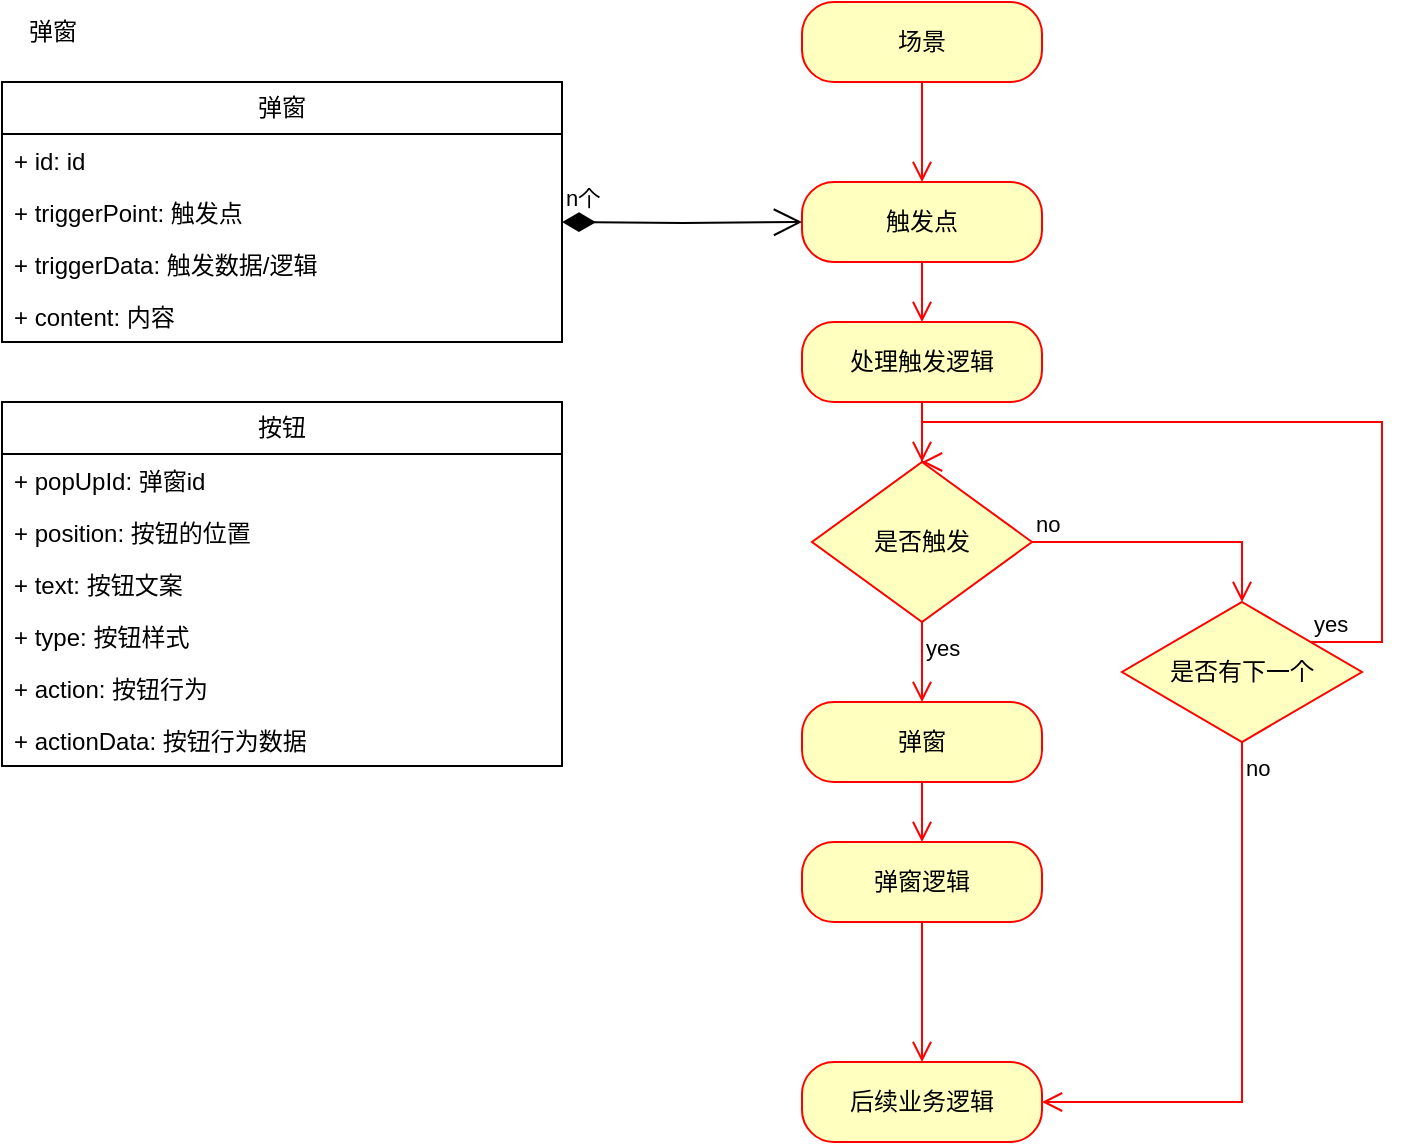 <mxfile version="24.2.0" type="github">
  <diagram name="第 1 页" id="ITBonRnJhhI3vwLbV8ea">
    <mxGraphModel dx="1242" dy="819" grid="1" gridSize="10" guides="1" tooltips="1" connect="1" arrows="1" fold="1" page="1" pageScale="1" pageWidth="827" pageHeight="1169" math="0" shadow="0">
      <root>
        <mxCell id="0" />
        <mxCell id="1" parent="0" />
        <mxCell id="EVw4QY1tLbVsebxI6Lg9-1" value="弹窗" style="swimlane;fontStyle=0;childLayout=stackLayout;horizontal=1;startSize=26;fillColor=none;horizontalStack=0;resizeParent=1;resizeParentMax=0;resizeLast=0;collapsible=1;marginBottom=0;whiteSpace=wrap;html=1;" vertex="1" parent="1">
          <mxGeometry x="40" y="80" width="280" height="130" as="geometry" />
        </mxCell>
        <mxCell id="EVw4QY1tLbVsebxI6Lg9-2" value="+ id: id" style="text;strokeColor=none;fillColor=none;align=left;verticalAlign=top;spacingLeft=4;spacingRight=4;overflow=hidden;rotatable=0;points=[[0,0.5],[1,0.5]];portConstraint=eastwest;whiteSpace=wrap;html=1;" vertex="1" parent="EVw4QY1tLbVsebxI6Lg9-1">
          <mxGeometry y="26" width="280" height="26" as="geometry" />
        </mxCell>
        <mxCell id="EVw4QY1tLbVsebxI6Lg9-3" value="+ triggerPoint: 触发点" style="text;strokeColor=none;fillColor=none;align=left;verticalAlign=top;spacingLeft=4;spacingRight=4;overflow=hidden;rotatable=0;points=[[0,0.5],[1,0.5]];portConstraint=eastwest;whiteSpace=wrap;html=1;" vertex="1" parent="EVw4QY1tLbVsebxI6Lg9-1">
          <mxGeometry y="52" width="280" height="26" as="geometry" />
        </mxCell>
        <mxCell id="EVw4QY1tLbVsebxI6Lg9-19" value="+ triggerData: 触发数据/逻辑" style="text;strokeColor=none;fillColor=none;align=left;verticalAlign=top;spacingLeft=4;spacingRight=4;overflow=hidden;rotatable=0;points=[[0,0.5],[1,0.5]];portConstraint=eastwest;whiteSpace=wrap;html=1;" vertex="1" parent="EVw4QY1tLbVsebxI6Lg9-1">
          <mxGeometry y="78" width="280" height="26" as="geometry" />
        </mxCell>
        <mxCell id="EVw4QY1tLbVsebxI6Lg9-4" value="+ content: 内容" style="text;strokeColor=none;fillColor=none;align=left;verticalAlign=top;spacingLeft=4;spacingRight=4;overflow=hidden;rotatable=0;points=[[0,0.5],[1,0.5]];portConstraint=eastwest;whiteSpace=wrap;html=1;" vertex="1" parent="EVw4QY1tLbVsebxI6Lg9-1">
          <mxGeometry y="104" width="280" height="26" as="geometry" />
        </mxCell>
        <mxCell id="EVw4QY1tLbVsebxI6Lg9-5" value="按钮" style="swimlane;fontStyle=0;childLayout=stackLayout;horizontal=1;startSize=26;fillColor=none;horizontalStack=0;resizeParent=1;resizeParentMax=0;resizeLast=0;collapsible=1;marginBottom=0;whiteSpace=wrap;html=1;" vertex="1" parent="1">
          <mxGeometry x="40" y="240" width="280" height="182" as="geometry" />
        </mxCell>
        <mxCell id="EVw4QY1tLbVsebxI6Lg9-6" value="+ popUpId: 弹窗id" style="text;strokeColor=none;fillColor=none;align=left;verticalAlign=top;spacingLeft=4;spacingRight=4;overflow=hidden;rotatable=0;points=[[0,0.5],[1,0.5]];portConstraint=eastwest;whiteSpace=wrap;html=1;" vertex="1" parent="EVw4QY1tLbVsebxI6Lg9-5">
          <mxGeometry y="26" width="280" height="26" as="geometry" />
        </mxCell>
        <mxCell id="EVw4QY1tLbVsebxI6Lg9-7" value="+ position: 按钮的位置" style="text;strokeColor=none;fillColor=none;align=left;verticalAlign=top;spacingLeft=4;spacingRight=4;overflow=hidden;rotatable=0;points=[[0,0.5],[1,0.5]];portConstraint=eastwest;whiteSpace=wrap;html=1;" vertex="1" parent="EVw4QY1tLbVsebxI6Lg9-5">
          <mxGeometry y="52" width="280" height="26" as="geometry" />
        </mxCell>
        <mxCell id="EVw4QY1tLbVsebxI6Lg9-8" value="+ text: 按钮文案" style="text;strokeColor=none;fillColor=none;align=left;verticalAlign=top;spacingLeft=4;spacingRight=4;overflow=hidden;rotatable=0;points=[[0,0.5],[1,0.5]];portConstraint=eastwest;whiteSpace=wrap;html=1;" vertex="1" parent="EVw4QY1tLbVsebxI6Lg9-5">
          <mxGeometry y="78" width="280" height="26" as="geometry" />
        </mxCell>
        <mxCell id="EVw4QY1tLbVsebxI6Lg9-11" value="+ type: 按钮样式" style="text;strokeColor=none;fillColor=none;align=left;verticalAlign=top;spacingLeft=4;spacingRight=4;overflow=hidden;rotatable=0;points=[[0,0.5],[1,0.5]];portConstraint=eastwest;whiteSpace=wrap;html=1;" vertex="1" parent="EVw4QY1tLbVsebxI6Lg9-5">
          <mxGeometry y="104" width="280" height="26" as="geometry" />
        </mxCell>
        <mxCell id="EVw4QY1tLbVsebxI6Lg9-12" value="+ action: 按钮行为" style="text;strokeColor=none;fillColor=none;align=left;verticalAlign=top;spacingLeft=4;spacingRight=4;overflow=hidden;rotatable=0;points=[[0,0.5],[1,0.5]];portConstraint=eastwest;whiteSpace=wrap;html=1;" vertex="1" parent="EVw4QY1tLbVsebxI6Lg9-5">
          <mxGeometry y="130" width="280" height="26" as="geometry" />
        </mxCell>
        <mxCell id="EVw4QY1tLbVsebxI6Lg9-13" value="+ actionData: 按钮行为数据" style="text;strokeColor=none;fillColor=none;align=left;verticalAlign=top;spacingLeft=4;spacingRight=4;overflow=hidden;rotatable=0;points=[[0,0.5],[1,0.5]];portConstraint=eastwest;whiteSpace=wrap;html=1;" vertex="1" parent="EVw4QY1tLbVsebxI6Lg9-5">
          <mxGeometry y="156" width="280" height="26" as="geometry" />
        </mxCell>
        <mxCell id="EVw4QY1tLbVsebxI6Lg9-9" value="弹窗" style="text;html=1;align=center;verticalAlign=middle;resizable=0;points=[];autosize=1;strokeColor=none;fillColor=none;" vertex="1" parent="1">
          <mxGeometry x="40" y="40" width="50" height="30" as="geometry" />
        </mxCell>
        <mxCell id="EVw4QY1tLbVsebxI6Lg9-14" value="场景" style="rounded=1;whiteSpace=wrap;html=1;arcSize=40;fontColor=#000000;fillColor=#ffffc0;strokeColor=#ff0000;" vertex="1" parent="1">
          <mxGeometry x="440" y="40" width="120" height="40" as="geometry" />
        </mxCell>
        <mxCell id="EVw4QY1tLbVsebxI6Lg9-15" value="" style="edgeStyle=orthogonalEdgeStyle;html=1;verticalAlign=bottom;endArrow=open;endSize=8;strokeColor=#ff0000;rounded=0;entryX=0.5;entryY=0;entryDx=0;entryDy=0;" edge="1" source="EVw4QY1tLbVsebxI6Lg9-14" parent="1" target="EVw4QY1tLbVsebxI6Lg9-16">
          <mxGeometry relative="1" as="geometry">
            <mxPoint x="500" y="140" as="targetPoint" />
          </mxGeometry>
        </mxCell>
        <mxCell id="EVw4QY1tLbVsebxI6Lg9-16" value="触发点" style="rounded=1;whiteSpace=wrap;html=1;arcSize=40;fontColor=#000000;fillColor=#ffffc0;strokeColor=#ff0000;" vertex="1" parent="1">
          <mxGeometry x="440" y="130" width="120" height="40" as="geometry" />
        </mxCell>
        <mxCell id="EVw4QY1tLbVsebxI6Lg9-17" value="" style="edgeStyle=orthogonalEdgeStyle;html=1;verticalAlign=bottom;endArrow=open;endSize=8;strokeColor=#ff0000;rounded=0;entryX=0.5;entryY=0;entryDx=0;entryDy=0;" edge="1" source="EVw4QY1tLbVsebxI6Lg9-16" parent="1" target="EVw4QY1tLbVsebxI6Lg9-21">
          <mxGeometry relative="1" as="geometry">
            <mxPoint x="500" y="240" as="targetPoint" />
          </mxGeometry>
        </mxCell>
        <mxCell id="EVw4QY1tLbVsebxI6Lg9-20" value="n个" style="endArrow=open;html=1;endSize=12;startArrow=diamondThin;startSize=14;startFill=1;edgeStyle=orthogonalEdgeStyle;align=left;verticalAlign=bottom;rounded=0;entryX=0;entryY=0.5;entryDx=0;entryDy=0;" edge="1" parent="1" target="EVw4QY1tLbVsebxI6Lg9-16">
          <mxGeometry x="-1" y="3" relative="1" as="geometry">
            <mxPoint x="320" y="150" as="sourcePoint" />
            <mxPoint x="480" y="150" as="targetPoint" />
          </mxGeometry>
        </mxCell>
        <mxCell id="EVw4QY1tLbVsebxI6Lg9-21" value="处理触发逻辑" style="rounded=1;whiteSpace=wrap;html=1;arcSize=40;fontColor=#000000;fillColor=#ffffc0;strokeColor=#ff0000;" vertex="1" parent="1">
          <mxGeometry x="440" y="200" width="120" height="40" as="geometry" />
        </mxCell>
        <mxCell id="EVw4QY1tLbVsebxI6Lg9-22" value="" style="edgeStyle=orthogonalEdgeStyle;html=1;verticalAlign=bottom;endArrow=open;endSize=8;strokeColor=#ff0000;rounded=0;entryX=0.5;entryY=0;entryDx=0;entryDy=0;" edge="1" source="EVw4QY1tLbVsebxI6Lg9-21" parent="1" target="EVw4QY1tLbVsebxI6Lg9-25">
          <mxGeometry relative="1" as="geometry">
            <mxPoint x="500" y="290" as="targetPoint" />
            <Array as="points">
              <mxPoint x="500" y="270" />
              <mxPoint x="501" y="270" />
            </Array>
          </mxGeometry>
        </mxCell>
        <mxCell id="EVw4QY1tLbVsebxI6Lg9-25" value="是否触发" style="rhombus;whiteSpace=wrap;html=1;fontColor=#000000;fillColor=#ffffc0;strokeColor=#ff0000;" vertex="1" parent="1">
          <mxGeometry x="445" y="270" width="110" height="80" as="geometry" />
        </mxCell>
        <mxCell id="EVw4QY1tLbVsebxI6Lg9-26" value="no" style="edgeStyle=orthogonalEdgeStyle;html=1;align=left;verticalAlign=bottom;endArrow=open;endSize=8;strokeColor=#ff0000;rounded=0;entryX=0.5;entryY=0;entryDx=0;entryDy=0;" edge="1" source="EVw4QY1tLbVsebxI6Lg9-25" parent="1" target="EVw4QY1tLbVsebxI6Lg9-28">
          <mxGeometry x="-1" relative="1" as="geometry">
            <mxPoint x="640" y="330" as="targetPoint" />
          </mxGeometry>
        </mxCell>
        <mxCell id="EVw4QY1tLbVsebxI6Lg9-27" value="yes" style="edgeStyle=orthogonalEdgeStyle;html=1;align=left;verticalAlign=top;endArrow=open;endSize=8;strokeColor=#ff0000;rounded=0;entryX=0.5;entryY=0;entryDx=0;entryDy=0;" edge="1" source="EVw4QY1tLbVsebxI6Lg9-25" parent="1" target="EVw4QY1tLbVsebxI6Lg9-35">
          <mxGeometry x="-1" relative="1" as="geometry">
            <mxPoint x="500" y="407" as="targetPoint" />
          </mxGeometry>
        </mxCell>
        <mxCell id="EVw4QY1tLbVsebxI6Lg9-28" value="是否有下一个" style="rhombus;whiteSpace=wrap;html=1;fontColor=#000000;fillColor=#ffffc0;strokeColor=#ff0000;" vertex="1" parent="1">
          <mxGeometry x="600" y="340" width="120" height="70" as="geometry" />
        </mxCell>
        <mxCell id="EVw4QY1tLbVsebxI6Lg9-29" value="yes" style="edgeStyle=orthogonalEdgeStyle;html=1;align=left;verticalAlign=bottom;endArrow=open;endSize=8;strokeColor=#ff0000;rounded=0;entryX=0.5;entryY=0;entryDx=0;entryDy=0;" edge="1" source="EVw4QY1tLbVsebxI6Lg9-28" parent="1" target="EVw4QY1tLbVsebxI6Lg9-25">
          <mxGeometry x="-1" relative="1" as="geometry">
            <mxPoint x="780" y="353" as="targetPoint" />
            <Array as="points">
              <mxPoint x="730" y="360" />
              <mxPoint x="730" y="250" />
              <mxPoint x="500" y="250" />
            </Array>
          </mxGeometry>
        </mxCell>
        <mxCell id="EVw4QY1tLbVsebxI6Lg9-30" value="no" style="edgeStyle=orthogonalEdgeStyle;html=1;align=left;verticalAlign=top;endArrow=open;endSize=8;strokeColor=#ff0000;rounded=0;entryX=1;entryY=0.5;entryDx=0;entryDy=0;" edge="1" source="EVw4QY1tLbVsebxI6Lg9-28" parent="1" target="EVw4QY1tLbVsebxI6Lg9-33">
          <mxGeometry x="-1" relative="1" as="geometry">
            <mxPoint x="520" y="510" as="targetPoint" />
            <Array as="points">
              <mxPoint x="660" y="590" />
            </Array>
          </mxGeometry>
        </mxCell>
        <mxCell id="EVw4QY1tLbVsebxI6Lg9-33" value="后续业务逻辑" style="rounded=1;whiteSpace=wrap;html=1;arcSize=40;fontColor=#000000;fillColor=#ffffc0;strokeColor=#ff0000;" vertex="1" parent="1">
          <mxGeometry x="440" y="570" width="120" height="40" as="geometry" />
        </mxCell>
        <mxCell id="EVw4QY1tLbVsebxI6Lg9-35" value="弹窗" style="rounded=1;whiteSpace=wrap;html=1;arcSize=40;fontColor=#000000;fillColor=#ffffc0;strokeColor=#ff0000;" vertex="1" parent="1">
          <mxGeometry x="440" y="390" width="120" height="40" as="geometry" />
        </mxCell>
        <mxCell id="EVw4QY1tLbVsebxI6Lg9-36" value="" style="edgeStyle=orthogonalEdgeStyle;html=1;verticalAlign=bottom;endArrow=open;endSize=8;strokeColor=#ff0000;rounded=0;entryX=0.5;entryY=0;entryDx=0;entryDy=0;" edge="1" source="EVw4QY1tLbVsebxI6Lg9-35" parent="1" target="EVw4QY1tLbVsebxI6Lg9-37">
          <mxGeometry relative="1" as="geometry">
            <mxPoint x="500" y="480" as="targetPoint" />
          </mxGeometry>
        </mxCell>
        <mxCell id="EVw4QY1tLbVsebxI6Lg9-37" value="弹窗逻辑" style="rounded=1;whiteSpace=wrap;html=1;arcSize=40;fontColor=#000000;fillColor=#ffffc0;strokeColor=#ff0000;" vertex="1" parent="1">
          <mxGeometry x="440" y="460" width="120" height="40" as="geometry" />
        </mxCell>
        <mxCell id="EVw4QY1tLbVsebxI6Lg9-38" value="" style="edgeStyle=orthogonalEdgeStyle;html=1;verticalAlign=bottom;endArrow=open;endSize=8;strokeColor=#ff0000;rounded=0;entryX=0.5;entryY=0;entryDx=0;entryDy=0;" edge="1" source="EVw4QY1tLbVsebxI6Lg9-37" parent="1" target="EVw4QY1tLbVsebxI6Lg9-33">
          <mxGeometry relative="1" as="geometry">
            <mxPoint x="490" y="600" as="targetPoint" />
          </mxGeometry>
        </mxCell>
      </root>
    </mxGraphModel>
  </diagram>
</mxfile>
